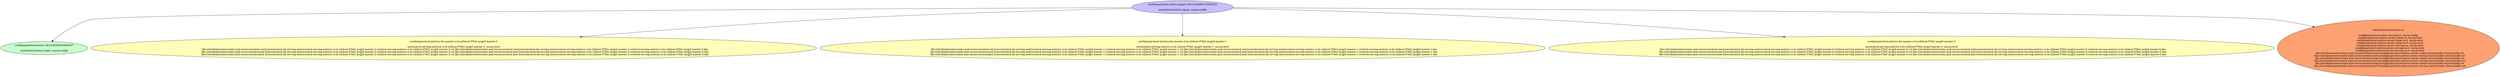 digraph "Local Certificate" {
  // Node definitions.
  0 [
    label="certkeypair/etcd-metric-signer::4512145690115818224\n\nsecret/etcd-metric-signer -nuccp-config\n"
    style=filled
    fillcolor="#c7bfff"
  ];
  1 [
    label="certkeypair/etcd-metric::381254556453658027\n\nsecret/etcd-metric-client -nuccp-config\n"
    style=filled
    fillcolor="#c8fbcd"
  ];
  2 [
    label="certkeypair/etcd-metrics-for-master-ci-ln-z2l4snt-f76d1-prqp5-master-2\n\nsecret/etcd-serving-metrics-ci-ln-z2l4snt-f76d1-prqp5-master-2 -nuccp-etcd\n    file:///etc/kubernetes/static-pod-resources/etcd-certs/secrets/etcd-all-serving-metrics/etcd-serving-metrics-ci-ln-z2l4snt-f76d1-prqp5-master-2.crt/etcd-serving-metrics-ci-ln-z2l4snt-f76d1-prqp5-master-2.crt,file:///etc/kubernetes/static-pod-resources/etcd-certs/secrets/etcd-all-serving-metrics/etcd-serving-metrics-ci-ln-z2l4snt-f76d1-prqp5-master-2.crt/etcd-serving-metrics-ci-ln-z2l4snt-f76d1-prqp5-master-2.key\n    file:///etc/kubernetes/static-pod-resources/etcd-pod-2/secrets/etcd-all-serving-metrics/etcd-serving-metrics-ci-ln-z2l4snt-f76d1-prqp5-master-2.crt/etcd-serving-metrics-ci-ln-z2l4snt-f76d1-prqp5-master-2.crt,file:///etc/kubernetes/static-pod-resources/etcd-pod-2/secrets/etcd-all-serving-metrics/etcd-serving-metrics-ci-ln-z2l4snt-f76d1-prqp5-master-2.crt/etcd-serving-metrics-ci-ln-z2l4snt-f76d1-prqp5-master-2.key\n    file:///etc/kubernetes/static-pod-resources/etcd-pod-3/secrets/etcd-all-serving-metrics/etcd-serving-metrics-ci-ln-z2l4snt-f76d1-prqp5-master-2.crt/etcd-serving-metrics-ci-ln-z2l4snt-f76d1-prqp5-master-2.crt,file:///etc/kubernetes/static-pod-resources/etcd-pod-3/secrets/etcd-all-serving-metrics/etcd-serving-metrics-ci-ln-z2l4snt-f76d1-prqp5-master-2.crt/etcd-serving-metrics-ci-ln-z2l4snt-f76d1-prqp5-master-2.key\n"
    style=filled
    fillcolor="#fffdb8"
  ];
  3 [
    label="certkeypair/etcd-metrics-for-master-ci-ln-z2l4snt-f76d1-prqp5-master-1\n\nsecret/etcd-serving-metrics-ci-ln-z2l4snt-f76d1-prqp5-master-1 -nuccp-etcd\n    file:///etc/kubernetes/static-pod-resources/etcd-certs/secrets/etcd-all-serving-metrics/etcd-serving-metrics-ci-ln-z2l4snt-f76d1-prqp5-master-1.crt/etcd-serving-metrics-ci-ln-z2l4snt-f76d1-prqp5-master-1.crt,file:///etc/kubernetes/static-pod-resources/etcd-certs/secrets/etcd-all-serving-metrics/etcd-serving-metrics-ci-ln-z2l4snt-f76d1-prqp5-master-1.crt/etcd-serving-metrics-ci-ln-z2l4snt-f76d1-prqp5-master-1.key\n    file:///etc/kubernetes/static-pod-resources/etcd-pod-2/secrets/etcd-all-serving-metrics/etcd-serving-metrics-ci-ln-z2l4snt-f76d1-prqp5-master-1.crt/etcd-serving-metrics-ci-ln-z2l4snt-f76d1-prqp5-master-1.crt,file:///etc/kubernetes/static-pod-resources/etcd-pod-2/secrets/etcd-all-serving-metrics/etcd-serving-metrics-ci-ln-z2l4snt-f76d1-prqp5-master-1.crt/etcd-serving-metrics-ci-ln-z2l4snt-f76d1-prqp5-master-1.key\n    file:///etc/kubernetes/static-pod-resources/etcd-pod-3/secrets/etcd-all-serving-metrics/etcd-serving-metrics-ci-ln-z2l4snt-f76d1-prqp5-master-1.crt/etcd-serving-metrics-ci-ln-z2l4snt-f76d1-prqp5-master-1.crt,file:///etc/kubernetes/static-pod-resources/etcd-pod-3/secrets/etcd-all-serving-metrics/etcd-serving-metrics-ci-ln-z2l4snt-f76d1-prqp5-master-1.crt/etcd-serving-metrics-ci-ln-z2l4snt-f76d1-prqp5-master-1.key\n"
    style=filled
    fillcolor="#fffdb8"
  ];
  4 [
    label="certkeypair/etcd-metrics-for-master-ci-ln-z2l4snt-f76d1-prqp5-master-0\n\nsecret/etcd-serving-metrics-ci-ln-z2l4snt-f76d1-prqp5-master-0 -nuccp-etcd\n    file:///etc/kubernetes/static-pod-resources/etcd-certs/secrets/etcd-all-serving-metrics/etcd-serving-metrics-ci-ln-z2l4snt-f76d1-prqp5-master-0.crt/etcd-serving-metrics-ci-ln-z2l4snt-f76d1-prqp5-master-0.crt,file:///etc/kubernetes/static-pod-resources/etcd-certs/secrets/etcd-all-serving-metrics/etcd-serving-metrics-ci-ln-z2l4snt-f76d1-prqp5-master-0.crt/etcd-serving-metrics-ci-ln-z2l4snt-f76d1-prqp5-master-0.key\n    file:///etc/kubernetes/static-pod-resources/etcd-pod-2/secrets/etcd-all-serving-metrics/etcd-serving-metrics-ci-ln-z2l4snt-f76d1-prqp5-master-0.crt/etcd-serving-metrics-ci-ln-z2l4snt-f76d1-prqp5-master-0.crt,file:///etc/kubernetes/static-pod-resources/etcd-pod-2/secrets/etcd-all-serving-metrics/etcd-serving-metrics-ci-ln-z2l4snt-f76d1-prqp5-master-0.crt/etcd-serving-metrics-ci-ln-z2l4snt-f76d1-prqp5-master-0.key\n    file:///etc/kubernetes/static-pod-resources/etcd-pod-3/secrets/etcd-all-serving-metrics/etcd-serving-metrics-ci-ln-z2l4snt-f76d1-prqp5-master-0.crt/etcd-serving-metrics-ci-ln-z2l4snt-f76d1-prqp5-master-0.crt,file:///etc/kubernetes/static-pod-resources/etcd-pod-3/secrets/etcd-all-serving-metrics/etcd-serving-metrics-ci-ln-z2l4snt-f76d1-prqp5-master-0.crt/etcd-serving-metrics-ci-ln-z2l4snt-f76d1-prqp5-master-0.key\n"
    style=filled
    fillcolor="#fffdb8"
  ];
  5 [
    label="cabundle/etcd-metrics-ca\n\nconfigmaps/etcd-metric-serving-ca -nuccp-config\n    configmaps/etcd-metrics-proxy-client-ca -nuccp-etcd\n    configmaps/etcd-metrics-proxy-client-ca-2 -nuccp-etcd\n    configmaps/etcd-metrics-proxy-client-ca-3 -nuccp-etcd\n    configmaps/etcd-metrics-proxy-serving-ca -nuccp-etcd\n    configmaps/etcd-metrics-proxy-serving-ca-2 -nuccp-etcd\n    configmaps/etcd-metrics-proxy-serving-ca-3 -nuccp-etcd\n    file:///etc/kubernetes/static-pod-resources/etcd-certs/configmaps/etcd-metrics-proxy-client-ca/ca-bundle.crt/ca-bundle.crt\n    file:///etc/kubernetes/static-pod-resources/etcd-certs/configmaps/etcd-metrics-proxy-serving-ca/ca-bundle.crt/ca-bundle.crt\n    file:///etc/kubernetes/static-pod-resources/etcd-pod-2/configmaps/etcd-metrics-proxy-client-ca/ca-bundle.crt/ca-bundle.crt\n    file:///etc/kubernetes/static-pod-resources/etcd-pod-2/configmaps/etcd-metrics-proxy-serving-ca/ca-bundle.crt/ca-bundle.crt\n    file:///etc/kubernetes/static-pod-resources/etcd-pod-3/configmaps/etcd-metrics-proxy-client-ca/ca-bundle.crt/ca-bundle.crt\n    file:///etc/kubernetes/static-pod-resources/etcd-pod-3/configmaps/etcd-metrics-proxy-serving-ca/ca-bundle.crt/ca-bundle.crt\n"
    style=filled
    fillcolor="#fda172"
  ];

  // Edge definitions.
  0 -> 1;
  0 -> 2;
  0 -> 3;
  0 -> 4;
  0 -> 5;
}
